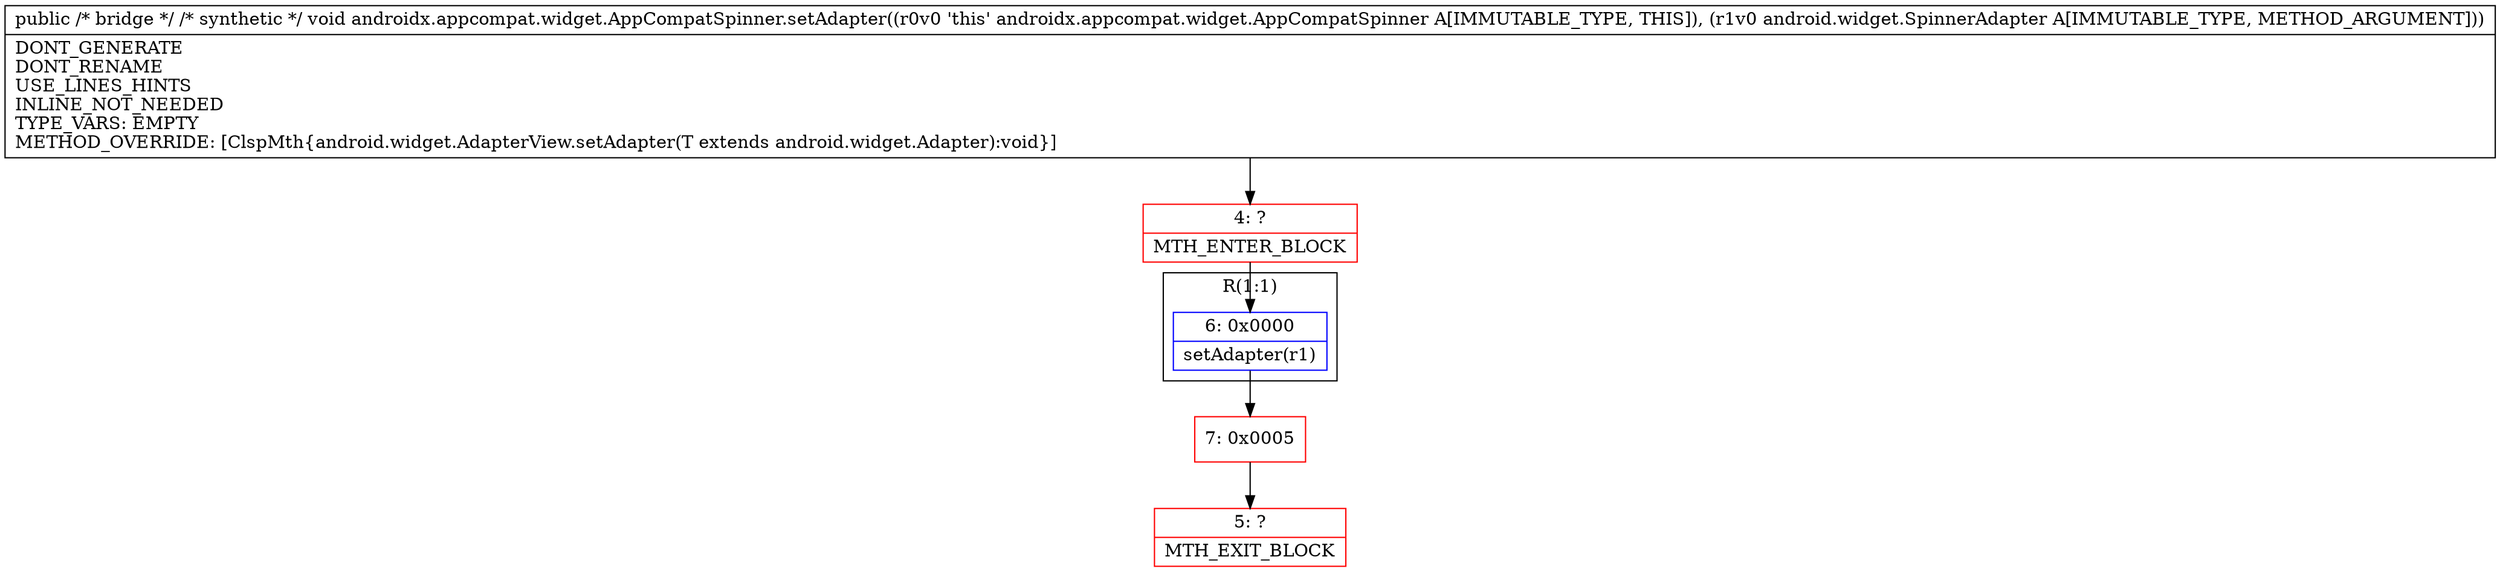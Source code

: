 digraph "CFG forandroidx.appcompat.widget.AppCompatSpinner.setAdapter(Landroid\/widget\/Adapter;)V" {
subgraph cluster_Region_967010272 {
label = "R(1:1)";
node [shape=record,color=blue];
Node_6 [shape=record,label="{6\:\ 0x0000|setAdapter(r1)\l}"];
}
Node_4 [shape=record,color=red,label="{4\:\ ?|MTH_ENTER_BLOCK\l}"];
Node_7 [shape=record,color=red,label="{7\:\ 0x0005}"];
Node_5 [shape=record,color=red,label="{5\:\ ?|MTH_EXIT_BLOCK\l}"];
MethodNode[shape=record,label="{public \/* bridge *\/ \/* synthetic *\/ void androidx.appcompat.widget.AppCompatSpinner.setAdapter((r0v0 'this' androidx.appcompat.widget.AppCompatSpinner A[IMMUTABLE_TYPE, THIS]), (r1v0 android.widget.SpinnerAdapter A[IMMUTABLE_TYPE, METHOD_ARGUMENT]))  | DONT_GENERATE\lDONT_RENAME\lUSE_LINES_HINTS\lINLINE_NOT_NEEDED\lTYPE_VARS: EMPTY\lMETHOD_OVERRIDE: [ClspMth\{android.widget.AdapterView.setAdapter(T extends android.widget.Adapter):void\}]\l}"];
MethodNode -> Node_4;Node_6 -> Node_7;
Node_4 -> Node_6;
Node_7 -> Node_5;
}


